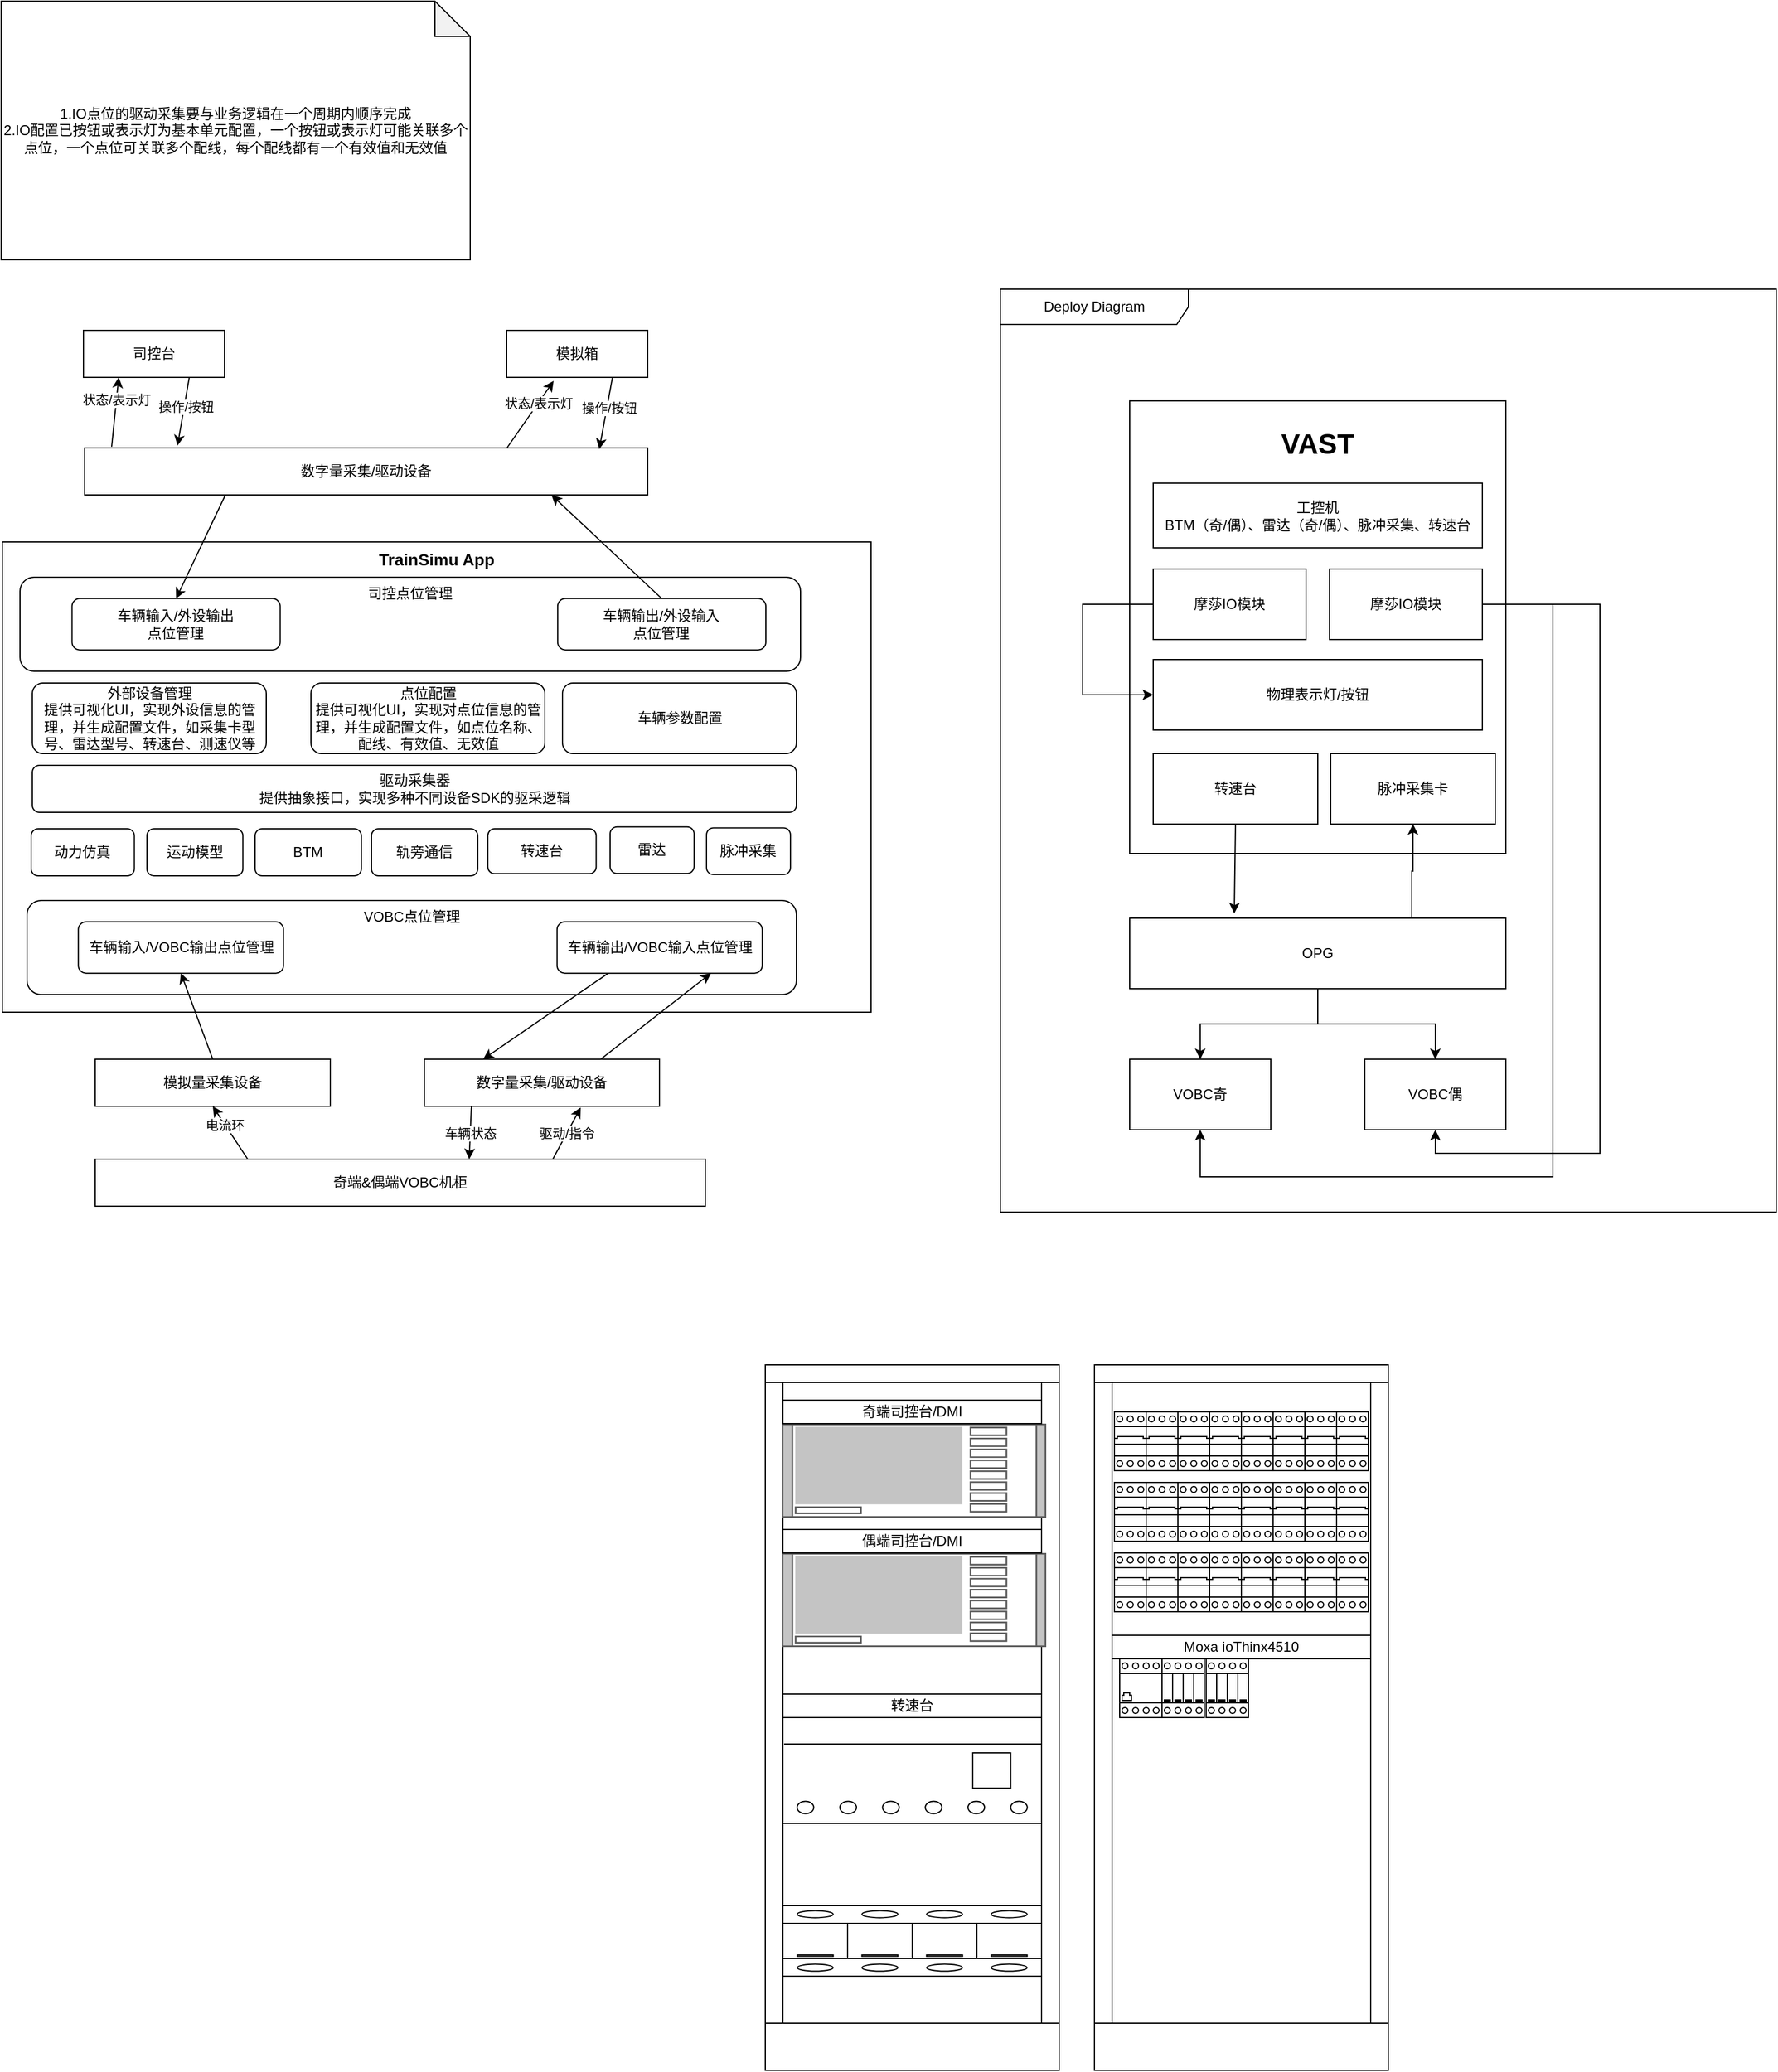 <mxfile version="28.0.7">
  <diagram name="第 1 页" id="flT9kh5dxX5JUW0oUqpq">
    <mxGraphModel dx="1666" dy="2318" grid="1" gridSize="10" guides="1" tooltips="1" connect="1" arrows="1" fold="1" page="1" pageScale="1" pageWidth="827" pageHeight="1169" math="0" shadow="0">
      <root>
        <mxCell id="0" />
        <mxCell id="1" parent="0" />
        <mxCell id="9cagWILOptxMrmFHNgYF-1" value="司控台" style="rounded=0;whiteSpace=wrap;html=1;" parent="1" vertex="1">
          <mxGeometry x="110" y="100" width="120" height="40" as="geometry" />
        </mxCell>
        <mxCell id="9cagWILOptxMrmFHNgYF-2" value="模拟箱" style="rounded=0;whiteSpace=wrap;html=1;" parent="1" vertex="1">
          <mxGeometry x="470" y="100" width="120" height="40" as="geometry" />
        </mxCell>
        <mxCell id="9cagWILOptxMrmFHNgYF-3" value="数字量采集/驱动设备" style="rounded=0;whiteSpace=wrap;html=1;" parent="1" vertex="1">
          <mxGeometry x="111" y="200" width="479" height="40" as="geometry" />
        </mxCell>
        <mxCell id="9cagWILOptxMrmFHNgYF-4" value="TrainSimu App" style="rounded=0;whiteSpace=wrap;html=1;horizontal=1;verticalAlign=top;fontStyle=1;fontSize=14;" parent="1" vertex="1">
          <mxGeometry x="41" y="280" width="739" height="400" as="geometry" />
        </mxCell>
        <mxCell id="9cagWILOptxMrmFHNgYF-9" value="" style="group" parent="1" vertex="1" connectable="0">
          <mxGeometry x="62" y="585" width="654.5" height="80" as="geometry" />
        </mxCell>
        <mxCell id="9cagWILOptxMrmFHNgYF-10" value="VOBC点位管理" style="rounded=1;whiteSpace=wrap;html=1;verticalAlign=top;" parent="9cagWILOptxMrmFHNgYF-9" vertex="1">
          <mxGeometry width="654.5" height="80" as="geometry" />
        </mxCell>
        <mxCell id="9cagWILOptxMrmFHNgYF-11" value="车辆输入/VOBC输出点位管理" style="rounded=1;whiteSpace=wrap;html=1;" parent="9cagWILOptxMrmFHNgYF-9" vertex="1">
          <mxGeometry x="43.633" y="18.182" width="174.533" height="43.636" as="geometry" />
        </mxCell>
        <mxCell id="9cagWILOptxMrmFHNgYF-12" value="车辆输出/VOBC输入点位管理" style="rounded=1;whiteSpace=wrap;html=1;" parent="9cagWILOptxMrmFHNgYF-9" vertex="1">
          <mxGeometry x="450.878" y="18.182" width="174.533" height="43.636" as="geometry" />
        </mxCell>
        <mxCell id="9cagWILOptxMrmFHNgYF-13" value="" style="group" parent="1" vertex="1" connectable="0">
          <mxGeometry x="56" y="310" width="664" height="80" as="geometry" />
        </mxCell>
        <mxCell id="9cagWILOptxMrmFHNgYF-14" value="司控点位管理" style="rounded=1;whiteSpace=wrap;html=1;verticalAlign=top;" parent="9cagWILOptxMrmFHNgYF-13" vertex="1">
          <mxGeometry width="664" height="80" as="geometry" />
        </mxCell>
        <mxCell id="9cagWILOptxMrmFHNgYF-15" value="车辆输入/外设输出&lt;div&gt;点位管理&lt;/div&gt;" style="rounded=1;whiteSpace=wrap;html=1;" parent="9cagWILOptxMrmFHNgYF-13" vertex="1">
          <mxGeometry x="44.267" y="18.182" width="177.067" height="43.636" as="geometry" />
        </mxCell>
        <mxCell id="9cagWILOptxMrmFHNgYF-16" value="车辆输出/外设输入&lt;div&gt;点位管理&lt;/div&gt;" style="rounded=1;whiteSpace=wrap;html=1;" parent="9cagWILOptxMrmFHNgYF-13" vertex="1">
          <mxGeometry x="457.422" y="18.182" width="177.067" height="43.636" as="geometry" />
        </mxCell>
        <mxCell id="9cagWILOptxMrmFHNgYF-18" value="奇端&amp;amp;偶端VOBC机柜" style="rounded=0;whiteSpace=wrap;html=1;" parent="1" vertex="1">
          <mxGeometry x="120" y="805" width="519" height="40" as="geometry" />
        </mxCell>
        <mxCell id="9cagWILOptxMrmFHNgYF-30" value="驱动采集器&lt;div&gt;提供抽象接口，实现多种不同设备SDK的驱采逻辑&lt;/div&gt;" style="rounded=1;whiteSpace=wrap;html=1;" parent="1" vertex="1">
          <mxGeometry x="66.5" y="470" width="650" height="40" as="geometry" />
        </mxCell>
        <mxCell id="9cagWILOptxMrmFHNgYF-32" value="1.IO点位的驱动采集要与业务逻辑在一个周期内顺序完成&lt;div&gt;2.IO配置已按钮或表示灯为基本单元配置，一个按钮或表示灯可能关联多个点位，一个点位可关联多个配线，每个配线都有一个有效值和无效值&lt;/div&gt;" style="shape=note;whiteSpace=wrap;html=1;backgroundOutline=1;darkOpacity=0.05;" parent="1" vertex="1">
          <mxGeometry x="40" y="-180" width="399" height="220" as="geometry" />
        </mxCell>
        <mxCell id="9cagWILOptxMrmFHNgYF-33" value="点位配置&lt;div&gt;提供可视化UI，实现对点位信息的管理，并生成配置文件，如点位名称、配线、有效值、无效值&lt;/div&gt;" style="rounded=1;whiteSpace=wrap;html=1;" parent="1" vertex="1">
          <mxGeometry x="303.5" y="400" width="199" height="60" as="geometry" />
        </mxCell>
        <mxCell id="9cagWILOptxMrmFHNgYF-34" value="&lt;div&gt;外部设备管理&lt;/div&gt;&lt;div&gt;提供可视化UI，实现外设信息的管理，并生成配置文件，如采集卡型号、雷达型号、转速台、测速仪等&lt;/div&gt;" style="rounded=1;whiteSpace=wrap;html=1;" parent="1" vertex="1">
          <mxGeometry x="66.5" y="400" width="199" height="60" as="geometry" />
        </mxCell>
        <mxCell id="9cagWILOptxMrmFHNgYF-35" value="车辆参数配置" style="rounded=1;whiteSpace=wrap;html=1;" parent="1" vertex="1">
          <mxGeometry x="517.5" y="400" width="199" height="60" as="geometry" />
        </mxCell>
        <mxCell id="9cagWILOptxMrmFHNgYF-42" value="数字量采集/驱动设备" style="rounded=0;whiteSpace=wrap;html=1;" parent="1" vertex="1">
          <mxGeometry x="400" y="720" width="200" height="40" as="geometry" />
        </mxCell>
        <mxCell id="9cagWILOptxMrmFHNgYF-43" value="模拟量采集设备" style="rounded=0;whiteSpace=wrap;html=1;" parent="1" vertex="1">
          <mxGeometry x="120" y="720" width="200" height="40" as="geometry" />
        </mxCell>
        <mxCell id="9cagWILOptxMrmFHNgYF-44" value="" style="endArrow=classic;html=1;rounded=0;exitX=0.75;exitY=0;exitDx=0;exitDy=0;entryX=0.665;entryY=1.025;entryDx=0;entryDy=0;entryPerimeter=0;" parent="1" source="9cagWILOptxMrmFHNgYF-18" target="9cagWILOptxMrmFHNgYF-42" edge="1">
          <mxGeometry relative="1" as="geometry">
            <mxPoint x="531" y="840" as="sourcePoint" />
            <mxPoint x="550" y="800" as="targetPoint" />
          </mxGeometry>
        </mxCell>
        <mxCell id="9cagWILOptxMrmFHNgYF-45" value="驱动/指令" style="edgeLabel;resizable=0;html=1;;align=center;verticalAlign=middle;" parent="9cagWILOptxMrmFHNgYF-44" connectable="0" vertex="1">
          <mxGeometry relative="1" as="geometry" />
        </mxCell>
        <mxCell id="9cagWILOptxMrmFHNgYF-46" value="" style="endArrow=classic;html=1;rounded=0;exitX=0.2;exitY=1;exitDx=0;exitDy=0;exitPerimeter=0;entryX=0.613;entryY=0;entryDx=0;entryDy=0;entryPerimeter=0;" parent="1" source="9cagWILOptxMrmFHNgYF-42" target="9cagWILOptxMrmFHNgYF-18" edge="1">
          <mxGeometry relative="1" as="geometry">
            <mxPoint x="390" y="800" as="sourcePoint" />
            <mxPoint x="440" y="839" as="targetPoint" />
          </mxGeometry>
        </mxCell>
        <mxCell id="9cagWILOptxMrmFHNgYF-47" value="车辆状态" style="edgeLabel;resizable=0;html=1;;align=center;verticalAlign=middle;" parent="9cagWILOptxMrmFHNgYF-46" connectable="0" vertex="1">
          <mxGeometry relative="1" as="geometry" />
        </mxCell>
        <mxCell id="9cagWILOptxMrmFHNgYF-48" value="" style="endArrow=classic;html=1;rounded=0;entryX=0.5;entryY=1;entryDx=0;entryDy=0;exitX=0.25;exitY=0;exitDx=0;exitDy=0;" parent="1" source="9cagWILOptxMrmFHNgYF-18" target="9cagWILOptxMrmFHNgYF-43" edge="1">
          <mxGeometry width="50" height="50" relative="1" as="geometry">
            <mxPoint x="190" y="840" as="sourcePoint" />
            <mxPoint x="250" y="780" as="targetPoint" />
          </mxGeometry>
        </mxCell>
        <mxCell id="9cagWILOptxMrmFHNgYF-49" value="电流环" style="edgeLabel;html=1;align=center;verticalAlign=middle;resizable=0;points=[];" parent="9cagWILOptxMrmFHNgYF-48" vertex="1" connectable="0">
          <mxGeometry x="0.317" y="1" relative="1" as="geometry">
            <mxPoint as="offset" />
          </mxGeometry>
        </mxCell>
        <mxCell id="9cagWILOptxMrmFHNgYF-50" value="" style="endArrow=classic;html=1;rounded=0;entryX=0.5;entryY=1;entryDx=0;entryDy=0;exitX=0.5;exitY=0;exitDx=0;exitDy=0;" parent="1" source="9cagWILOptxMrmFHNgYF-43" target="9cagWILOptxMrmFHNgYF-11" edge="1">
          <mxGeometry width="50" height="50" relative="1" as="geometry">
            <mxPoint x="100" y="990" as="sourcePoint" />
            <mxPoint x="150" y="940" as="targetPoint" />
          </mxGeometry>
        </mxCell>
        <mxCell id="9cagWILOptxMrmFHNgYF-51" value="" style="endArrow=classic;html=1;rounded=0;exitX=0.25;exitY=1;exitDx=0;exitDy=0;entryX=0.25;entryY=0;entryDx=0;entryDy=0;" parent="1" source="9cagWILOptxMrmFHNgYF-12" target="9cagWILOptxMrmFHNgYF-42" edge="1">
          <mxGeometry width="50" height="50" relative="1" as="geometry">
            <mxPoint x="520" y="980" as="sourcePoint" />
            <mxPoint x="570" y="930" as="targetPoint" />
          </mxGeometry>
        </mxCell>
        <mxCell id="9cagWILOptxMrmFHNgYF-52" value="" style="endArrow=classic;html=1;rounded=0;exitX=0.75;exitY=0;exitDx=0;exitDy=0;entryX=0.75;entryY=1;entryDx=0;entryDy=0;" parent="1" source="9cagWILOptxMrmFHNgYF-42" target="9cagWILOptxMrmFHNgYF-12" edge="1">
          <mxGeometry width="50" height="50" relative="1" as="geometry">
            <mxPoint x="570" y="1000" as="sourcePoint" />
            <mxPoint x="620" y="950" as="targetPoint" />
          </mxGeometry>
        </mxCell>
        <mxCell id="9cagWILOptxMrmFHNgYF-53" value="" style="endArrow=classic;html=1;rounded=0;entryX=0.829;entryY=1;entryDx=0;entryDy=0;exitX=0.5;exitY=0;exitDx=0;exitDy=0;entryPerimeter=0;" parent="1" source="9cagWILOptxMrmFHNgYF-16" target="9cagWILOptxMrmFHNgYF-3" edge="1">
          <mxGeometry width="50" height="50" relative="1" as="geometry">
            <mxPoint x="590" y="230" as="sourcePoint" />
            <mxPoint x="740" y="240" as="targetPoint" />
          </mxGeometry>
        </mxCell>
        <mxCell id="9cagWILOptxMrmFHNgYF-54" value="" style="endArrow=classic;html=1;rounded=0;entryX=0.5;entryY=0;entryDx=0;entryDy=0;exitX=0.25;exitY=1;exitDx=0;exitDy=0;" parent="1" source="9cagWILOptxMrmFHNgYF-3" target="9cagWILOptxMrmFHNgYF-15" edge="1">
          <mxGeometry width="50" height="50" relative="1" as="geometry">
            <mxPoint x="90" y="250" as="sourcePoint" />
            <mxPoint x="140" y="200" as="targetPoint" />
          </mxGeometry>
        </mxCell>
        <mxCell id="9cagWILOptxMrmFHNgYF-57" value="" style="endArrow=classic;html=1;rounded=0;exitX=0.75;exitY=0;exitDx=0;exitDy=0;entryX=0.333;entryY=1.075;entryDx=0;entryDy=0;entryPerimeter=0;" parent="1" source="9cagWILOptxMrmFHNgYF-3" target="9cagWILOptxMrmFHNgYF-2" edge="1">
          <mxGeometry width="50" height="50" relative="1" as="geometry">
            <mxPoint x="690" y="190" as="sourcePoint" />
            <mxPoint x="740" y="140" as="targetPoint" />
          </mxGeometry>
        </mxCell>
        <mxCell id="9cagWILOptxMrmFHNgYF-58" value="状态/表示灯" style="edgeLabel;html=1;align=center;verticalAlign=middle;resizable=0;points=[];" parent="9cagWILOptxMrmFHNgYF-57" vertex="1" connectable="0">
          <mxGeometry x="0.35" relative="1" as="geometry">
            <mxPoint as="offset" />
          </mxGeometry>
        </mxCell>
        <mxCell id="9cagWILOptxMrmFHNgYF-59" value="" style="endArrow=classic;html=1;rounded=0;exitX=0.75;exitY=1;exitDx=0;exitDy=0;entryX=0.914;entryY=0.025;entryDx=0;entryDy=0;entryPerimeter=0;" parent="1" source="9cagWILOptxMrmFHNgYF-2" target="9cagWILOptxMrmFHNgYF-3" edge="1">
          <mxGeometry width="50" height="50" relative="1" as="geometry">
            <mxPoint x="650" y="180" as="sourcePoint" />
            <mxPoint x="700" y="130" as="targetPoint" />
          </mxGeometry>
        </mxCell>
        <mxCell id="9cagWILOptxMrmFHNgYF-60" value="操作/按钮" style="edgeLabel;html=1;align=center;verticalAlign=middle;resizable=0;points=[];" parent="9cagWILOptxMrmFHNgYF-59" vertex="1" connectable="0">
          <mxGeometry x="-0.163" y="1" relative="1" as="geometry">
            <mxPoint as="offset" />
          </mxGeometry>
        </mxCell>
        <mxCell id="9cagWILOptxMrmFHNgYF-61" value="" style="endArrow=classic;html=1;rounded=0;exitX=0.048;exitY=-0.025;exitDx=0;exitDy=0;entryX=0.25;entryY=1;entryDx=0;entryDy=0;exitPerimeter=0;" parent="1" source="9cagWILOptxMrmFHNgYF-3" target="9cagWILOptxMrmFHNgYF-1" edge="1">
          <mxGeometry width="50" height="50" relative="1" as="geometry">
            <mxPoint x="131" y="199" as="sourcePoint" />
            <mxPoint x="171" y="122" as="targetPoint" />
          </mxGeometry>
        </mxCell>
        <mxCell id="9cagWILOptxMrmFHNgYF-62" value="状态/表示灯" style="edgeLabel;html=1;align=center;verticalAlign=middle;resizable=0;points=[];" parent="9cagWILOptxMrmFHNgYF-61" vertex="1" connectable="0">
          <mxGeometry x="0.35" relative="1" as="geometry">
            <mxPoint as="offset" />
          </mxGeometry>
        </mxCell>
        <mxCell id="9cagWILOptxMrmFHNgYF-63" value="" style="endArrow=classic;html=1;rounded=0;exitX=0.75;exitY=1;exitDx=0;exitDy=0;entryX=0.165;entryY=-0.05;entryDx=0;entryDy=0;entryPerimeter=0;" parent="1" source="9cagWILOptxMrmFHNgYF-1" target="9cagWILOptxMrmFHNgYF-3" edge="1">
          <mxGeometry width="50" height="50" relative="1" as="geometry">
            <mxPoint x="221" y="119" as="sourcePoint" />
            <mxPoint x="210" y="200" as="targetPoint" />
          </mxGeometry>
        </mxCell>
        <mxCell id="9cagWILOptxMrmFHNgYF-64" value="操作/按钮" style="edgeLabel;html=1;align=center;verticalAlign=middle;resizable=0;points=[];" parent="9cagWILOptxMrmFHNgYF-63" vertex="1" connectable="0">
          <mxGeometry x="-0.163" y="1" relative="1" as="geometry">
            <mxPoint as="offset" />
          </mxGeometry>
        </mxCell>
        <mxCell id="9cagWILOptxMrmFHNgYF-17" value="转速台" style="rounded=1;whiteSpace=wrap;html=1;" parent="1" vertex="1">
          <mxGeometry x="454" y="524" width="92.166" height="38.182" as="geometry" />
        </mxCell>
        <mxCell id="9cagWILOptxMrmFHNgYF-36" value="动力仿真" style="rounded=1;whiteSpace=wrap;html=1;" parent="1" vertex="1">
          <mxGeometry x="65.5" y="524" width="87.777" height="40" as="geometry" />
        </mxCell>
        <mxCell id="9cagWILOptxMrmFHNgYF-37" value="运动模型" style="rounded=1;whiteSpace=wrap;html=1;" parent="1" vertex="1">
          <mxGeometry x="164" y="524" width="81.633" height="40" as="geometry" />
        </mxCell>
        <mxCell id="9cagWILOptxMrmFHNgYF-38" value="BTM" style="rounded=1;whiteSpace=wrap;html=1;" parent="1" vertex="1">
          <mxGeometry x="256" y="524" width="90.41" height="40" as="geometry" />
        </mxCell>
        <mxCell id="9cagWILOptxMrmFHNgYF-56" value="雷达" style="rounded=1;whiteSpace=wrap;html=1;" parent="1" vertex="1">
          <mxGeometry x="558" y="522.36" width="71.44" height="39.64" as="geometry" />
        </mxCell>
        <mxCell id="9cagWILOptxMrmFHNgYF-65" value="轨旁通信" style="rounded=1;whiteSpace=wrap;html=1;" parent="1" vertex="1">
          <mxGeometry x="355" y="524" width="90.41" height="40" as="geometry" />
        </mxCell>
        <mxCell id="27wfgIgEwmFFmPFcxBez-2" value="脉冲采集" style="rounded=1;whiteSpace=wrap;html=1;" parent="1" vertex="1">
          <mxGeometry x="640" y="523.27" width="71.44" height="39.64" as="geometry" />
        </mxCell>
        <mxCell id="27wfgIgEwmFFmPFcxBez-3" value="Deploy Diagram" style="shape=umlFrame;whiteSpace=wrap;html=1;pointerEvents=0;recursiveResize=0;container=1;collapsible=0;width=160;" parent="1" vertex="1">
          <mxGeometry x="890" y="65" width="660" height="785" as="geometry" />
        </mxCell>
        <mxCell id="27wfgIgEwmFFmPFcxBez-4" value="&lt;h1&gt;VAST&lt;/h1&gt;" style="rounded=0;whiteSpace=wrap;html=1;align=center;verticalAlign=top;" parent="27wfgIgEwmFFmPFcxBez-3" vertex="1">
          <mxGeometry x="110" y="95" width="320" height="385" as="geometry" />
        </mxCell>
        <mxCell id="27wfgIgEwmFFmPFcxBez-5" value="工控机&lt;div&gt;BTM（奇/偶）、雷达&lt;span style=&quot;background-color: initial;&quot;&gt;（奇/偶）、脉冲采集、转速台&lt;/span&gt;&lt;/div&gt;" style="rounded=0;whiteSpace=wrap;html=1;" parent="27wfgIgEwmFFmPFcxBez-3" vertex="1">
          <mxGeometry x="130" y="165" width="280" height="55" as="geometry" />
        </mxCell>
        <mxCell id="27wfgIgEwmFFmPFcxBez-36" style="edgeStyle=orthogonalEdgeStyle;rounded=0;orthogonalLoop=1;jettySize=auto;html=1;entryX=0;entryY=0.5;entryDx=0;entryDy=0;exitX=0;exitY=0.5;exitDx=0;exitDy=0;" parent="27wfgIgEwmFFmPFcxBez-3" source="27wfgIgEwmFFmPFcxBez-6" target="27wfgIgEwmFFmPFcxBez-7" edge="1">
          <mxGeometry relative="1" as="geometry">
            <Array as="points">
              <mxPoint x="70" y="268" />
              <mxPoint x="70" y="345" />
            </Array>
          </mxGeometry>
        </mxCell>
        <mxCell id="27wfgIgEwmFFmPFcxBez-6" value="摩莎IO模块" style="rounded=0;whiteSpace=wrap;html=1;" parent="27wfgIgEwmFFmPFcxBez-3" vertex="1">
          <mxGeometry x="130" y="238" width="130" height="60" as="geometry" />
        </mxCell>
        <mxCell id="27wfgIgEwmFFmPFcxBez-7" value="物理表示灯/按钮" style="rounded=0;whiteSpace=wrap;html=1;" parent="27wfgIgEwmFFmPFcxBez-3" vertex="1">
          <mxGeometry x="130" y="315" width="280" height="60" as="geometry" />
        </mxCell>
        <mxCell id="27wfgIgEwmFFmPFcxBez-8" value="转速台" style="rounded=0;whiteSpace=wrap;html=1;" parent="27wfgIgEwmFFmPFcxBez-3" vertex="1">
          <mxGeometry x="130" y="395" width="140" height="60" as="geometry" />
        </mxCell>
        <mxCell id="27wfgIgEwmFFmPFcxBez-18" style="edgeStyle=orthogonalEdgeStyle;rounded=0;orthogonalLoop=1;jettySize=auto;html=1;entryX=0.5;entryY=1;entryDx=0;entryDy=0;" parent="27wfgIgEwmFFmPFcxBez-3" source="27wfgIgEwmFFmPFcxBez-9" target="27wfgIgEwmFFmPFcxBez-15" edge="1">
          <mxGeometry relative="1" as="geometry">
            <Array as="points">
              <mxPoint x="350" y="495" />
              <mxPoint x="351" y="495" />
            </Array>
          </mxGeometry>
        </mxCell>
        <mxCell id="27wfgIgEwmFFmPFcxBez-19" style="edgeStyle=orthogonalEdgeStyle;rounded=0;orthogonalLoop=1;jettySize=auto;html=1;" parent="27wfgIgEwmFFmPFcxBez-3" source="27wfgIgEwmFFmPFcxBez-9" target="27wfgIgEwmFFmPFcxBez-10" edge="1">
          <mxGeometry relative="1" as="geometry" />
        </mxCell>
        <mxCell id="27wfgIgEwmFFmPFcxBez-20" style="edgeStyle=orthogonalEdgeStyle;rounded=0;orthogonalLoop=1;jettySize=auto;html=1;entryX=0.5;entryY=0;entryDx=0;entryDy=0;" parent="27wfgIgEwmFFmPFcxBez-3" source="27wfgIgEwmFFmPFcxBez-9" target="27wfgIgEwmFFmPFcxBez-11" edge="1">
          <mxGeometry relative="1" as="geometry" />
        </mxCell>
        <mxCell id="27wfgIgEwmFFmPFcxBez-9" value="OPG" style="rounded=0;whiteSpace=wrap;html=1;" parent="27wfgIgEwmFFmPFcxBez-3" vertex="1">
          <mxGeometry x="110" y="535" width="320" height="60" as="geometry" />
        </mxCell>
        <mxCell id="27wfgIgEwmFFmPFcxBez-10" value="VOBC奇" style="rounded=0;whiteSpace=wrap;html=1;" parent="27wfgIgEwmFFmPFcxBez-3" vertex="1">
          <mxGeometry x="110" y="655" width="120" height="60" as="geometry" />
        </mxCell>
        <mxCell id="27wfgIgEwmFFmPFcxBez-11" value="VOBC偶" style="rounded=0;whiteSpace=wrap;html=1;" parent="27wfgIgEwmFFmPFcxBez-3" vertex="1">
          <mxGeometry x="310" y="655" width="120" height="60" as="geometry" />
        </mxCell>
        <mxCell id="27wfgIgEwmFFmPFcxBez-15" value="脉冲采集卡" style="rounded=0;whiteSpace=wrap;html=1;" parent="27wfgIgEwmFFmPFcxBez-3" vertex="1">
          <mxGeometry x="281" y="395" width="140" height="60" as="geometry" />
        </mxCell>
        <mxCell id="27wfgIgEwmFFmPFcxBez-17" value="" style="endArrow=classic;html=1;rounded=0;exitX=0.5;exitY=1;exitDx=0;exitDy=0;entryX=0.278;entryY=-0.067;entryDx=0;entryDy=0;entryPerimeter=0;" parent="27wfgIgEwmFFmPFcxBez-3" source="27wfgIgEwmFFmPFcxBez-8" target="27wfgIgEwmFFmPFcxBez-9" edge="1">
          <mxGeometry width="50" height="50" relative="1" as="geometry">
            <mxPoint x="30" y="535" as="sourcePoint" />
            <mxPoint x="80" y="485" as="targetPoint" />
          </mxGeometry>
        </mxCell>
        <mxCell id="27wfgIgEwmFFmPFcxBez-37" style="edgeStyle=orthogonalEdgeStyle;rounded=0;orthogonalLoop=1;jettySize=auto;html=1;entryX=0.5;entryY=1;entryDx=0;entryDy=0;" parent="27wfgIgEwmFFmPFcxBez-3" source="27wfgIgEwmFFmPFcxBez-35" target="27wfgIgEwmFFmPFcxBez-10" edge="1">
          <mxGeometry relative="1" as="geometry">
            <Array as="points">
              <mxPoint x="470" y="268" />
              <mxPoint x="470" y="755" />
              <mxPoint x="170" y="755" />
            </Array>
          </mxGeometry>
        </mxCell>
        <mxCell id="27wfgIgEwmFFmPFcxBez-38" style="edgeStyle=orthogonalEdgeStyle;rounded=0;orthogonalLoop=1;jettySize=auto;html=1;entryX=0.5;entryY=1;entryDx=0;entryDy=0;" parent="27wfgIgEwmFFmPFcxBez-3" source="27wfgIgEwmFFmPFcxBez-35" target="27wfgIgEwmFFmPFcxBez-11" edge="1">
          <mxGeometry relative="1" as="geometry">
            <Array as="points">
              <mxPoint x="510" y="268" />
              <mxPoint x="510" y="735" />
              <mxPoint x="370" y="735" />
            </Array>
          </mxGeometry>
        </mxCell>
        <mxCell id="27wfgIgEwmFFmPFcxBez-35" value="摩莎IO模块" style="rounded=0;whiteSpace=wrap;html=1;" parent="27wfgIgEwmFFmPFcxBez-3" vertex="1">
          <mxGeometry x="280" y="238" width="130" height="60" as="geometry" />
        </mxCell>
        <mxCell id="R4IDz3XDd4dvtgOriSJk-1" value="" style="verticalLabelPosition=bottom;dashed=0;shadow=0;html=1;align=center;verticalAlign=top;shape=mxgraph.cabinets.cabinet;hasStand=1" vertex="1" parent="1">
          <mxGeometry x="690" y="980" width="250" height="600" as="geometry" />
        </mxCell>
        <mxCell id="R4IDz3XDd4dvtgOriSJk-4" value="" style="shape=mxgraph.rack.ibm.ibm_x3950_x5;html=1;labelPosition=right;align=left;spacingLeft=15;dashed=0;shadow=0;fillColor=#ffffff;" vertex="1" parent="1">
          <mxGeometry x="704" y="1030" width="225" height="80" as="geometry" />
        </mxCell>
        <mxCell id="R4IDz3XDd4dvtgOriSJk-5" value="" style="shape=mxgraph.rack.ibm.ibm_x3950_x5;html=1;labelPosition=right;align=left;spacingLeft=15;dashed=0;shadow=0;fillColor=#ffffff;" vertex="1" parent="1">
          <mxGeometry x="704" y="1140" width="225" height="80" as="geometry" />
        </mxCell>
        <mxCell id="R4IDz3XDd4dvtgOriSJk-7" value="奇端司控台/DMI" style="shape=rect;dashed=0;shadow=0;html=1;whiteSpace=wrap;" vertex="1" parent="1">
          <mxGeometry x="705" y="1010" width="220.0" height="20" as="geometry" />
        </mxCell>
        <mxCell id="R4IDz3XDd4dvtgOriSJk-8" value="偶端司控台/DMI" style="shape=rect;dashed=0;shadow=0;html=1;whiteSpace=wrap;" vertex="1" parent="1">
          <mxGeometry x="705" y="1120" width="220.0" height="20" as="geometry" />
        </mxCell>
        <mxCell id="R4IDz3XDd4dvtgOriSJk-11" value="" style="verticalLabelPosition=bottom;dashed=0;shadow=0;html=1;align=center;verticalAlign=top;shape=mxgraph.cabinets.overcurrent_relay_125_400a;" vertex="1" parent="1">
          <mxGeometry x="705" y="1280" width="220" height="90" as="geometry" />
        </mxCell>
        <mxCell id="R4IDz3XDd4dvtgOriSJk-12" value="转速台" style="shape=rect;dashed=0;shadow=0;html=1;whiteSpace=wrap;" vertex="1" parent="1">
          <mxGeometry x="705" y="1260" width="220.0" height="20" as="geometry" />
        </mxCell>
        <mxCell id="R4IDz3XDd4dvtgOriSJk-13" value="" style="verticalLabelPosition=bottom;dashed=0;shadow=0;html=1;align=center;verticalAlign=top;shape=mxgraph.cabinets.surge_protection_4p;" vertex="1" parent="1">
          <mxGeometry x="705" y="1440" width="220" height="60" as="geometry" />
        </mxCell>
        <mxCell id="R4IDz3XDd4dvtgOriSJk-14" value="" style="verticalLabelPosition=bottom;dashed=0;shadow=0;html=1;align=center;verticalAlign=top;shape=mxgraph.cabinets.cabinet;hasStand=1" vertex="1" parent="1">
          <mxGeometry x="970" y="980" width="250" height="600" as="geometry" />
        </mxCell>
        <mxCell id="R4IDz3XDd4dvtgOriSJk-15" value="" style="verticalLabelPosition=bottom;dashed=0;shadow=0;html=1;align=center;verticalAlign=top;shape=mxgraph.cabinets.cb_3p;" vertex="1" parent="1">
          <mxGeometry x="987" y="1020" width="27" height="50" as="geometry" />
        </mxCell>
        <mxCell id="R4IDz3XDd4dvtgOriSJk-16" value="" style="verticalLabelPosition=bottom;dashed=0;shadow=0;html=1;align=center;verticalAlign=top;shape=mxgraph.cabinets.cb_3p;" vertex="1" parent="1">
          <mxGeometry x="1014" y="1020" width="27" height="50" as="geometry" />
        </mxCell>
        <mxCell id="R4IDz3XDd4dvtgOriSJk-17" value="" style="verticalLabelPosition=bottom;dashed=0;shadow=0;html=1;align=center;verticalAlign=top;shape=mxgraph.cabinets.cb_3p;" vertex="1" parent="1">
          <mxGeometry x="1041" y="1020" width="27" height="50" as="geometry" />
        </mxCell>
        <mxCell id="R4IDz3XDd4dvtgOriSJk-18" value="" style="verticalLabelPosition=bottom;dashed=0;shadow=0;html=1;align=center;verticalAlign=top;shape=mxgraph.cabinets.cb_3p;" vertex="1" parent="1">
          <mxGeometry x="1068" y="1020" width="27" height="50" as="geometry" />
        </mxCell>
        <mxCell id="R4IDz3XDd4dvtgOriSJk-19" value="" style="verticalLabelPosition=bottom;dashed=0;shadow=0;html=1;align=center;verticalAlign=top;shape=mxgraph.cabinets.cb_3p;" vertex="1" parent="1">
          <mxGeometry x="1095" y="1020" width="27" height="50" as="geometry" />
        </mxCell>
        <mxCell id="R4IDz3XDd4dvtgOriSJk-20" value="" style="verticalLabelPosition=bottom;dashed=0;shadow=0;html=1;align=center;verticalAlign=top;shape=mxgraph.cabinets.cb_3p;" vertex="1" parent="1">
          <mxGeometry x="1122" y="1020" width="27" height="50" as="geometry" />
        </mxCell>
        <mxCell id="R4IDz3XDd4dvtgOriSJk-21" value="" style="verticalLabelPosition=bottom;dashed=0;shadow=0;html=1;align=center;verticalAlign=top;shape=mxgraph.cabinets.cb_3p;" vertex="1" parent="1">
          <mxGeometry x="1149" y="1020" width="27" height="50" as="geometry" />
        </mxCell>
        <mxCell id="R4IDz3XDd4dvtgOriSJk-22" value="" style="verticalLabelPosition=bottom;dashed=0;shadow=0;html=1;align=center;verticalAlign=top;shape=mxgraph.cabinets.cb_3p;" vertex="1" parent="1">
          <mxGeometry x="1176" y="1020" width="27" height="50" as="geometry" />
        </mxCell>
        <mxCell id="R4IDz3XDd4dvtgOriSJk-23" value="" style="verticalLabelPosition=bottom;dashed=0;shadow=0;html=1;align=center;verticalAlign=top;shape=mxgraph.cabinets.cb_3p;" vertex="1" parent="1">
          <mxGeometry x="987" y="1080" width="27" height="50" as="geometry" />
        </mxCell>
        <mxCell id="R4IDz3XDd4dvtgOriSJk-24" value="" style="verticalLabelPosition=bottom;dashed=0;shadow=0;html=1;align=center;verticalAlign=top;shape=mxgraph.cabinets.cb_3p;" vertex="1" parent="1">
          <mxGeometry x="1014" y="1080" width="27" height="50" as="geometry" />
        </mxCell>
        <mxCell id="R4IDz3XDd4dvtgOriSJk-25" value="" style="verticalLabelPosition=bottom;dashed=0;shadow=0;html=1;align=center;verticalAlign=top;shape=mxgraph.cabinets.cb_3p;" vertex="1" parent="1">
          <mxGeometry x="1041" y="1080" width="27" height="50" as="geometry" />
        </mxCell>
        <mxCell id="R4IDz3XDd4dvtgOriSJk-26" value="" style="verticalLabelPosition=bottom;dashed=0;shadow=0;html=1;align=center;verticalAlign=top;shape=mxgraph.cabinets.cb_3p;" vertex="1" parent="1">
          <mxGeometry x="1068" y="1080" width="27" height="50" as="geometry" />
        </mxCell>
        <mxCell id="R4IDz3XDd4dvtgOriSJk-27" value="" style="verticalLabelPosition=bottom;dashed=0;shadow=0;html=1;align=center;verticalAlign=top;shape=mxgraph.cabinets.cb_3p;" vertex="1" parent="1">
          <mxGeometry x="1095" y="1080" width="27" height="50" as="geometry" />
        </mxCell>
        <mxCell id="R4IDz3XDd4dvtgOriSJk-28" value="" style="verticalLabelPosition=bottom;dashed=0;shadow=0;html=1;align=center;verticalAlign=top;shape=mxgraph.cabinets.cb_3p;" vertex="1" parent="1">
          <mxGeometry x="1122" y="1080" width="27" height="50" as="geometry" />
        </mxCell>
        <mxCell id="R4IDz3XDd4dvtgOriSJk-29" value="" style="verticalLabelPosition=bottom;dashed=0;shadow=0;html=1;align=center;verticalAlign=top;shape=mxgraph.cabinets.cb_3p;" vertex="1" parent="1">
          <mxGeometry x="1149" y="1080" width="27" height="50" as="geometry" />
        </mxCell>
        <mxCell id="R4IDz3XDd4dvtgOriSJk-30" value="" style="verticalLabelPosition=bottom;dashed=0;shadow=0;html=1;align=center;verticalAlign=top;shape=mxgraph.cabinets.cb_3p;" vertex="1" parent="1">
          <mxGeometry x="1176" y="1080" width="27" height="50" as="geometry" />
        </mxCell>
        <mxCell id="R4IDz3XDd4dvtgOriSJk-31" value="" style="verticalLabelPosition=bottom;dashed=0;shadow=0;html=1;align=center;verticalAlign=top;shape=mxgraph.cabinets.cb_3p;" vertex="1" parent="1">
          <mxGeometry x="987" y="1140" width="27" height="50" as="geometry" />
        </mxCell>
        <mxCell id="R4IDz3XDd4dvtgOriSJk-32" value="" style="verticalLabelPosition=bottom;dashed=0;shadow=0;html=1;align=center;verticalAlign=top;shape=mxgraph.cabinets.cb_3p;" vertex="1" parent="1">
          <mxGeometry x="1014" y="1140" width="27" height="50" as="geometry" />
        </mxCell>
        <mxCell id="R4IDz3XDd4dvtgOriSJk-33" value="" style="verticalLabelPosition=bottom;dashed=0;shadow=0;html=1;align=center;verticalAlign=top;shape=mxgraph.cabinets.cb_3p;" vertex="1" parent="1">
          <mxGeometry x="1041" y="1140" width="27" height="50" as="geometry" />
        </mxCell>
        <mxCell id="R4IDz3XDd4dvtgOriSJk-34" value="" style="verticalLabelPosition=bottom;dashed=0;shadow=0;html=1;align=center;verticalAlign=top;shape=mxgraph.cabinets.cb_3p;" vertex="1" parent="1">
          <mxGeometry x="1068" y="1140" width="27" height="50" as="geometry" />
        </mxCell>
        <mxCell id="R4IDz3XDd4dvtgOriSJk-35" value="" style="verticalLabelPosition=bottom;dashed=0;shadow=0;html=1;align=center;verticalAlign=top;shape=mxgraph.cabinets.cb_3p;" vertex="1" parent="1">
          <mxGeometry x="1095" y="1140" width="27" height="50" as="geometry" />
        </mxCell>
        <mxCell id="R4IDz3XDd4dvtgOriSJk-36" value="" style="verticalLabelPosition=bottom;dashed=0;shadow=0;html=1;align=center;verticalAlign=top;shape=mxgraph.cabinets.cb_3p;" vertex="1" parent="1">
          <mxGeometry x="1122" y="1140" width="27" height="50" as="geometry" />
        </mxCell>
        <mxCell id="R4IDz3XDd4dvtgOriSJk-37" value="" style="verticalLabelPosition=bottom;dashed=0;shadow=0;html=1;align=center;verticalAlign=top;shape=mxgraph.cabinets.cb_3p;" vertex="1" parent="1">
          <mxGeometry x="1149" y="1140" width="27" height="50" as="geometry" />
        </mxCell>
        <mxCell id="R4IDz3XDd4dvtgOriSJk-38" value="" style="verticalLabelPosition=bottom;dashed=0;shadow=0;html=1;align=center;verticalAlign=top;shape=mxgraph.cabinets.cb_3p;" vertex="1" parent="1">
          <mxGeometry x="1176" y="1140" width="27" height="50" as="geometry" />
        </mxCell>
        <mxCell id="R4IDz3XDd4dvtgOriSJk-39" value="" style="verticalLabelPosition=bottom;dashed=0;shadow=0;html=1;align=center;verticalAlign=top;shape=mxgraph.cabinets.residual_current_device_4p;" vertex="1" parent="1">
          <mxGeometry x="991.5" y="1230" width="36" height="50" as="geometry" />
        </mxCell>
        <mxCell id="R4IDz3XDd4dvtgOriSJk-40" value="" style="verticalLabelPosition=bottom;dashed=0;shadow=0;html=1;align=center;verticalAlign=top;shape=mxgraph.cabinets.surge_protection_4p;" vertex="1" parent="1">
          <mxGeometry x="1027.5" y="1230" width="36" height="50" as="geometry" />
        </mxCell>
        <mxCell id="R4IDz3XDd4dvtgOriSJk-49" value="Moxa ioThinx4510" style="shape=rect;dashed=0;shadow=0;html=1;whiteSpace=wrap;" vertex="1" parent="1">
          <mxGeometry x="985" y="1210" width="220.0" height="20" as="geometry" />
        </mxCell>
        <mxCell id="R4IDz3XDd4dvtgOriSJk-50" value="" style="verticalLabelPosition=bottom;dashed=0;shadow=0;html=1;align=center;verticalAlign=top;shape=mxgraph.cabinets.surge_protection_4p;" vertex="1" parent="1">
          <mxGeometry x="1065" y="1230" width="36" height="50" as="geometry" />
        </mxCell>
      </root>
    </mxGraphModel>
  </diagram>
</mxfile>
